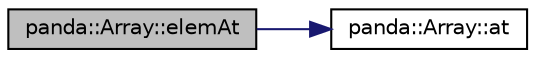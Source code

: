digraph G
{
  edge [fontname="Helvetica",fontsize="10",labelfontname="Helvetica",labelfontsize="10"];
  node [fontname="Helvetica",fontsize="10",shape=record];
  rankdir=LR;
  Node1 [label="panda::Array::elemAt",height=0.2,width=0.4,color="black", fillcolor="grey75", style="filled" fontcolor="black"];
  Node1 -> Node2 [color="midnightblue",fontsize="10",style="solid"];
  Node2 [label="panda::Array::at",height=0.2,width=0.4,color="black", fillcolor="white", style="filled",URL="$classpanda_1_1Array.html#a4f8dde90c3132ac69fe01975137cda25",tooltip="Element accessor with range check."];
}
